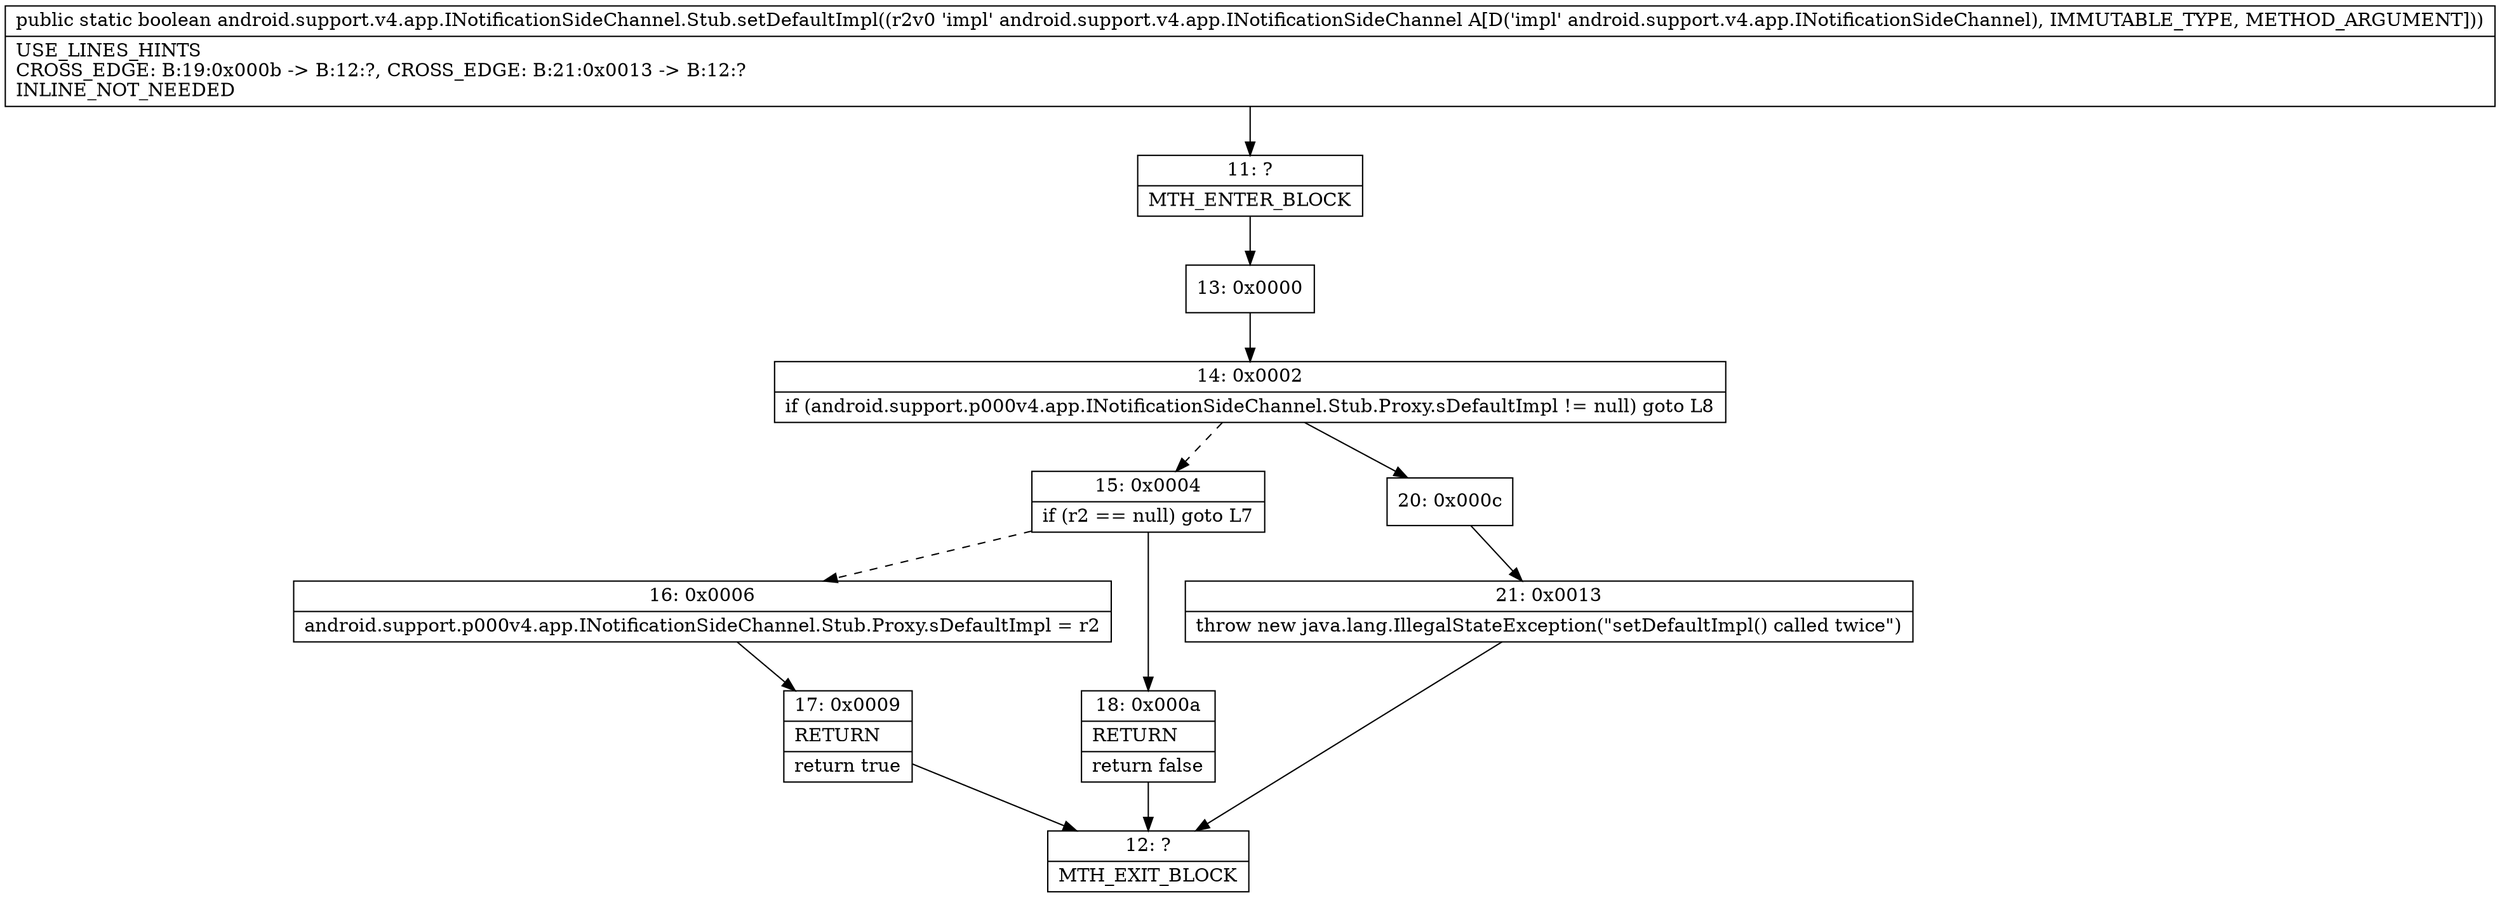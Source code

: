 digraph "CFG forandroid.support.v4.app.INotificationSideChannel.Stub.setDefaultImpl(Landroid\/support\/v4\/app\/INotificationSideChannel;)Z" {
Node_11 [shape=record,label="{11\:\ ?|MTH_ENTER_BLOCK\l}"];
Node_13 [shape=record,label="{13\:\ 0x0000}"];
Node_14 [shape=record,label="{14\:\ 0x0002|if (android.support.p000v4.app.INotificationSideChannel.Stub.Proxy.sDefaultImpl != null) goto L8\l}"];
Node_15 [shape=record,label="{15\:\ 0x0004|if (r2 == null) goto L7\l}"];
Node_16 [shape=record,label="{16\:\ 0x0006|android.support.p000v4.app.INotificationSideChannel.Stub.Proxy.sDefaultImpl = r2\l}"];
Node_17 [shape=record,label="{17\:\ 0x0009|RETURN\l|return true\l}"];
Node_12 [shape=record,label="{12\:\ ?|MTH_EXIT_BLOCK\l}"];
Node_18 [shape=record,label="{18\:\ 0x000a|RETURN\l|return false\l}"];
Node_20 [shape=record,label="{20\:\ 0x000c}"];
Node_21 [shape=record,label="{21\:\ 0x0013|throw new java.lang.IllegalStateException(\"setDefaultImpl() called twice\")\l}"];
MethodNode[shape=record,label="{public static boolean android.support.v4.app.INotificationSideChannel.Stub.setDefaultImpl((r2v0 'impl' android.support.v4.app.INotificationSideChannel A[D('impl' android.support.v4.app.INotificationSideChannel), IMMUTABLE_TYPE, METHOD_ARGUMENT]))  | USE_LINES_HINTS\lCROSS_EDGE: B:19:0x000b \-\> B:12:?, CROSS_EDGE: B:21:0x0013 \-\> B:12:?\lINLINE_NOT_NEEDED\l}"];
MethodNode -> Node_11;Node_11 -> Node_13;
Node_13 -> Node_14;
Node_14 -> Node_15[style=dashed];
Node_14 -> Node_20;
Node_15 -> Node_16[style=dashed];
Node_15 -> Node_18;
Node_16 -> Node_17;
Node_17 -> Node_12;
Node_18 -> Node_12;
Node_20 -> Node_21;
Node_21 -> Node_12;
}

